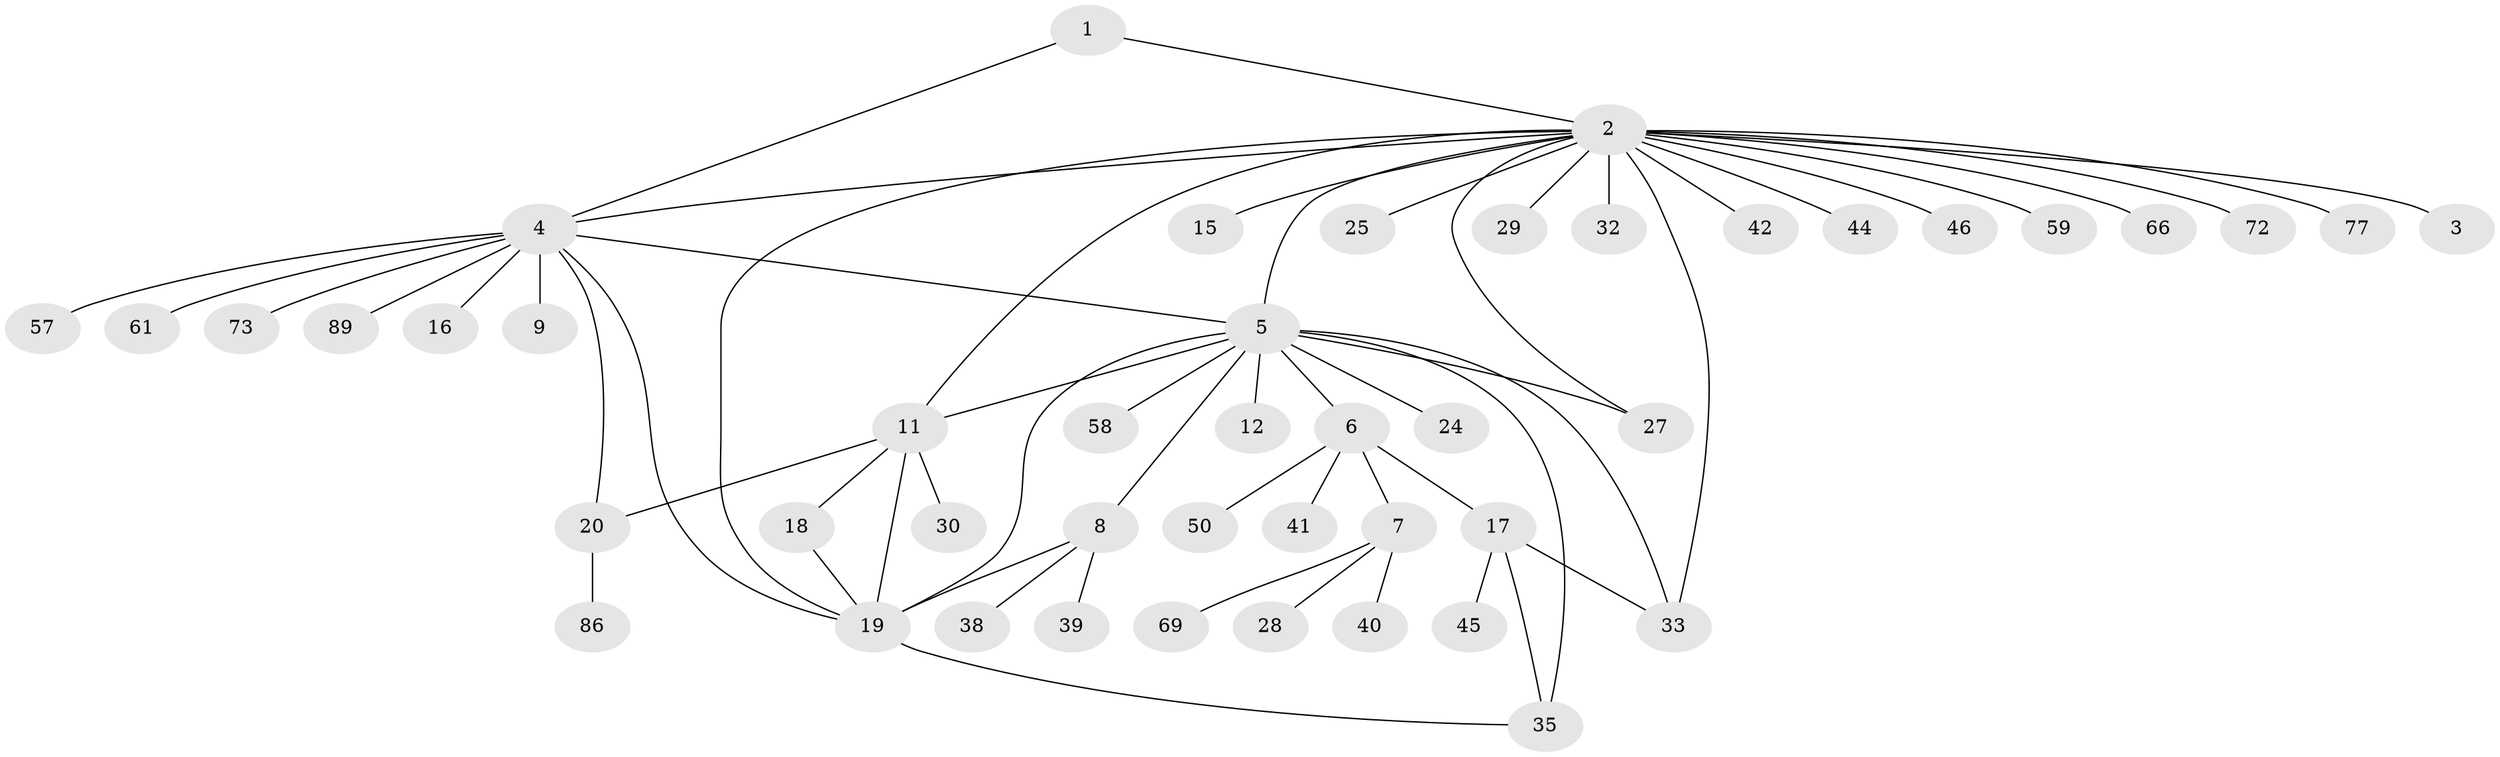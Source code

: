 // original degree distribution, {2: 0.15217391304347827, 19: 0.010869565217391304, 1: 0.5760869565217391, 11: 0.021739130434782608, 5: 0.043478260869565216, 4: 0.05434782608695652, 9: 0.010869565217391304, 3: 0.10869565217391304, 6: 0.010869565217391304, 7: 0.010869565217391304}
// Generated by graph-tools (version 1.1) at 2025/14/03/09/25 04:14:31]
// undirected, 46 vertices, 59 edges
graph export_dot {
graph [start="1"]
  node [color=gray90,style=filled];
  1;
  2;
  3;
  4;
  5 [super="+10+26"];
  6 [super="+14"];
  7;
  8;
  9 [super="+74"];
  11 [super="+76+90+85+23+13+21"];
  12 [super="+81+55"];
  15;
  16 [super="+91"];
  17 [super="+34"];
  18;
  19 [super="+22+36+49"];
  20 [super="+31"];
  24;
  25;
  27 [super="+65+60+62+54"];
  28;
  29;
  30;
  32;
  33 [super="+51"];
  35 [super="+75+67"];
  38;
  39;
  40;
  41;
  42;
  44;
  45;
  46;
  50;
  57;
  58 [super="+71"];
  59;
  61;
  66;
  69;
  72;
  73;
  77;
  86;
  89;
  1 -- 2;
  1 -- 4;
  2 -- 3;
  2 -- 4;
  2 -- 5;
  2 -- 11;
  2 -- 15;
  2 -- 25;
  2 -- 29;
  2 -- 32;
  2 -- 33;
  2 -- 42;
  2 -- 44;
  2 -- 46;
  2 -- 59;
  2 -- 66;
  2 -- 72;
  2 -- 77;
  2 -- 27;
  2 -- 19;
  4 -- 9;
  4 -- 16;
  4 -- 57;
  4 -- 61;
  4 -- 73;
  4 -- 89;
  4 -- 5;
  4 -- 19;
  4 -- 20;
  5 -- 6;
  5 -- 8;
  5 -- 12;
  5 -- 27;
  5 -- 35;
  5 -- 58;
  5 -- 11;
  5 -- 24;
  5 -- 33;
  5 -- 19;
  6 -- 7;
  6 -- 41;
  6 -- 50;
  6 -- 17;
  7 -- 28;
  7 -- 40;
  7 -- 69;
  8 -- 38;
  8 -- 39;
  8 -- 19 [weight=2];
  11 -- 20;
  11 -- 30;
  11 -- 19;
  11 -- 18;
  17 -- 45;
  17 -- 35;
  17 -- 33;
  18 -- 19;
  19 -- 35;
  20 -- 86;
}
